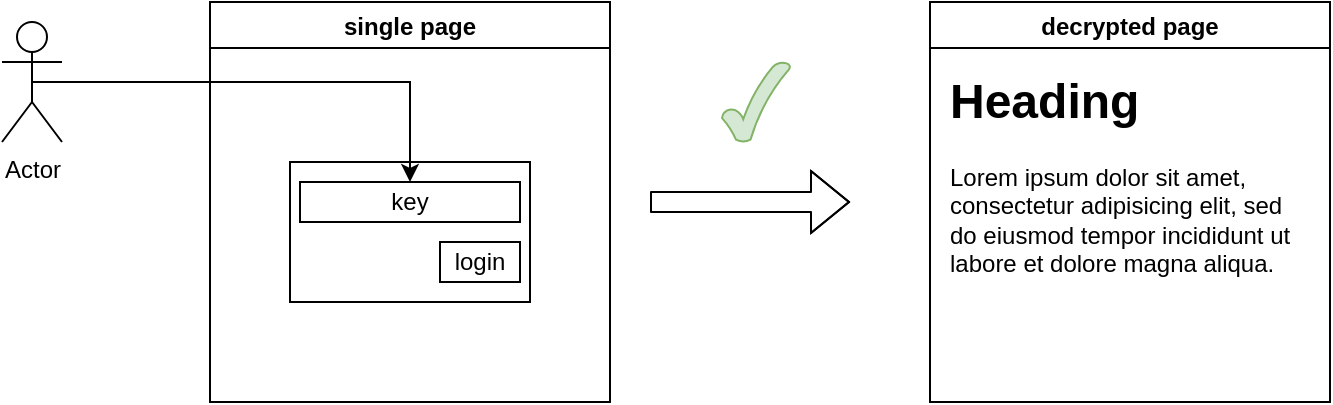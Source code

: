 <mxfile version="15.0.3" type="github"><diagram id="tRVBI7g8c5S8XRAwuuGp" name="Page-1"><mxGraphModel dx="741" dy="645" grid="1" gridSize="10" guides="1" tooltips="1" connect="1" arrows="1" fold="1" page="1" pageScale="1" pageWidth="827" pageHeight="1169" math="0" shadow="0"><root><mxCell id="0"/><mxCell id="1" parent="0"/><mxCell id="VVZq8bXRt8sr8At-pmAZ-1" value="single page" style="swimlane;" vertex="1" parent="1"><mxGeometry x="134" y="250" width="200" height="200" as="geometry"/></mxCell><mxCell id="VVZq8bXRt8sr8At-pmAZ-2" value="" style="rounded=0;whiteSpace=wrap;html=1;" vertex="1" parent="VVZq8bXRt8sr8At-pmAZ-1"><mxGeometry x="40" y="80" width="120" height="70" as="geometry"/></mxCell><mxCell id="VVZq8bXRt8sr8At-pmAZ-4" value="key" style="rounded=0;whiteSpace=wrap;html=1;" vertex="1" parent="VVZq8bXRt8sr8At-pmAZ-1"><mxGeometry x="45" y="90" width="110" height="20" as="geometry"/></mxCell><mxCell id="VVZq8bXRt8sr8At-pmAZ-5" value="login" style="rounded=0;whiteSpace=wrap;html=1;" vertex="1" parent="VVZq8bXRt8sr8At-pmAZ-1"><mxGeometry x="115" y="120" width="40" height="20" as="geometry"/></mxCell><mxCell id="VVZq8bXRt8sr8At-pmAZ-3" value="" style="shape=flexArrow;endArrow=classic;html=1;" edge="1" parent="1"><mxGeometry width="50" height="50" relative="1" as="geometry"><mxPoint x="354" y="350" as="sourcePoint"/><mxPoint x="454" y="350" as="targetPoint"/><Array as="points"><mxPoint x="394" y="350"/></Array></mxGeometry></mxCell><mxCell id="VVZq8bXRt8sr8At-pmAZ-8" value="decrypted page" style="swimlane;" vertex="1" parent="1"><mxGeometry x="494" y="250" width="200" height="200" as="geometry"/></mxCell><mxCell id="VVZq8bXRt8sr8At-pmAZ-12" value="&lt;h1&gt;Heading&lt;/h1&gt;&lt;p&gt;Lorem ipsum dolor sit amet, consectetur adipisicing elit, sed do eiusmod tempor incididunt ut labore et dolore magna aliqua.&lt;/p&gt;" style="text;html=1;strokeColor=none;fillColor=none;spacing=5;spacingTop=-20;whiteSpace=wrap;overflow=hidden;rounded=0;" vertex="1" parent="VVZq8bXRt8sr8At-pmAZ-8"><mxGeometry x="5" y="30" width="190" height="120" as="geometry"/></mxCell><mxCell id="VVZq8bXRt8sr8At-pmAZ-15" style="edgeStyle=orthogonalEdgeStyle;rounded=0;orthogonalLoop=1;jettySize=auto;html=1;exitX=0.5;exitY=0.5;exitDx=0;exitDy=0;exitPerimeter=0;" edge="1" parent="1" source="VVZq8bXRt8sr8At-pmAZ-13" target="VVZq8bXRt8sr8At-pmAZ-4"><mxGeometry relative="1" as="geometry"/></mxCell><mxCell id="VVZq8bXRt8sr8At-pmAZ-13" value="Actor" style="shape=umlActor;verticalLabelPosition=bottom;verticalAlign=top;html=1;" vertex="1" parent="1"><mxGeometry x="30" y="260" width="30" height="60" as="geometry"/></mxCell><mxCell id="VVZq8bXRt8sr8At-pmAZ-14" value="" style="verticalLabelPosition=bottom;verticalAlign=top;html=1;shape=mxgraph.basic.tick;fillColor=#d5e8d4;strokeColor=#82b366;" vertex="1" parent="1"><mxGeometry x="390" y="280" width="34" height="40" as="geometry"/></mxCell></root></mxGraphModel></diagram></mxfile>